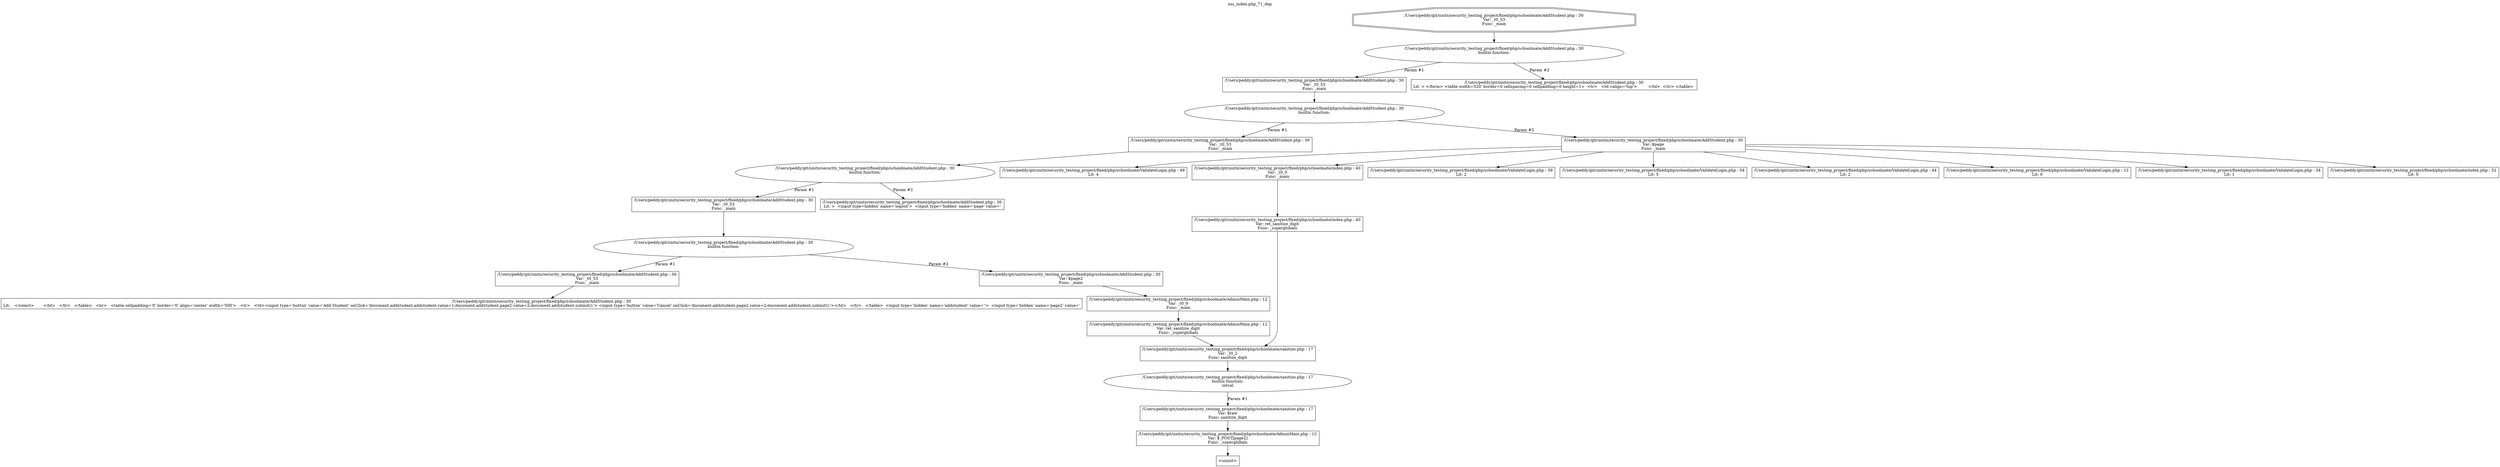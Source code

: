 digraph cfg {
  label="xss_index.php_71_dep";
  labelloc=t;
  n1 [shape=doubleoctagon, label="/Users/peddy/git/unitn/security_testing_project/fixed/php/schoolmate/AddStudent.php : 30\nVar: _t0_53\nFunc: _main\n"];
  n2 [shape=ellipse, label="/Users/peddy/git/unitn/security_testing_project/fixed/php/schoolmate/AddStudent.php : 30\nbuiltin function:\n.\n"];
  n3 [shape=box, label="/Users/peddy/git/unitn/security_testing_project/fixed/php/schoolmate/AddStudent.php : 30\nVar: _t0_53\nFunc: _main\n"];
  n4 [shape=ellipse, label="/Users/peddy/git/unitn/security_testing_project/fixed/php/schoolmate/AddStudent.php : 30\nbuiltin function:\n.\n"];
  n5 [shape=box, label="/Users/peddy/git/unitn/security_testing_project/fixed/php/schoolmate/AddStudent.php : 30\nVar: _t0_53\nFunc: _main\n"];
  n6 [shape=ellipse, label="/Users/peddy/git/unitn/security_testing_project/fixed/php/schoolmate/AddStudent.php : 30\nbuiltin function:\n.\n"];
  n7 [shape=box, label="/Users/peddy/git/unitn/security_testing_project/fixed/php/schoolmate/AddStudent.php : 30\nVar: _t0_53\nFunc: _main\n"];
  n8 [shape=ellipse, label="/Users/peddy/git/unitn/security_testing_project/fixed/php/schoolmate/AddStudent.php : 30\nbuiltin function:\n.\n"];
  n9 [shape=box, label="/Users/peddy/git/unitn/security_testing_project/fixed/php/schoolmate/AddStudent.php : 30\nVar: _t0_53\nFunc: _main\n"];
  n10 [shape=box, label="/Users/peddy/git/unitn/security_testing_project/fixed/php/schoolmate/AddStudent.php : 30\nLit: 	 </select>	</td>   </tr>   </table>   <br>   <table cellpadding='0' border='0' align='center' width='500'>   <tr>   <td><input type='button' value='Add Student' onClick='document.addstudent.addstudent.value=1;document.addstudent.page2.value=2;document.addstudent.submit();'> <input type='button' value='Cancel' onClick='document.addstudent.page2.value=2;document.addstudent.submit();'></td>   </tr>   </table>  <input type='hidden' name='addstudent' value=''>  <input type='hidden' name='page2' value='\n"];
  n11 [shape=box, label="/Users/peddy/git/unitn/security_testing_project/fixed/php/schoolmate/AddStudent.php : 30\nVar: $page2\nFunc: _main\n"];
  n12 [shape=box, label="/Users/peddy/git/unitn/security_testing_project/fixed/php/schoolmate/AdminMain.php : 12\nVar: _t0_9\nFunc: _main\n"];
  n13 [shape=box, label="/Users/peddy/git/unitn/security_testing_project/fixed/php/schoolmate/AdminMain.php : 12\nVar: ret_sanitize_digit\nFunc: _superglobals\n"];
  n14 [shape=box, label="/Users/peddy/git/unitn/security_testing_project/fixed/php/schoolmate/sanitize.php : 17\nVar: _t0_2\nFunc: sanitize_digit\n"];
  n15 [shape=ellipse, label="/Users/peddy/git/unitn/security_testing_project/fixed/php/schoolmate/sanitize.php : 17\nbuiltin function:\nintval\n"];
  n16 [shape=box, label="/Users/peddy/git/unitn/security_testing_project/fixed/php/schoolmate/sanitize.php : 17\nVar: $raw\nFunc: sanitize_digit\n"];
  n17 [shape=box, label="/Users/peddy/git/unitn/security_testing_project/fixed/php/schoolmate/AdminMain.php : 12\nVar: $_POST[page2]\nFunc: _superglobals\n"];
  n18 [shape=box, label="<uninit>"];
  n19 [shape=box, label="/Users/peddy/git/unitn/security_testing_project/fixed/php/schoolmate/AddStudent.php : 30\nLit: >  <input type=hidden' name='logout'>  <input type='hidden' name='page' value='\n"];
  n20 [shape=box, label="/Users/peddy/git/unitn/security_testing_project/fixed/php/schoolmate/AddStudent.php : 30\nVar: $page\nFunc: _main\n"];
  n21 [shape=box, label="/Users/peddy/git/unitn/security_testing_project/fixed/php/schoolmate/ValidateLogin.php : 49\nLit: 4\n"];
  n22 [shape=box, label="/Users/peddy/git/unitn/security_testing_project/fixed/php/schoolmate/index.php : 40\nVar: _t0_0\nFunc: _main\n"];
  n23 [shape=box, label="/Users/peddy/git/unitn/security_testing_project/fixed/php/schoolmate/index.php : 40\nVar: ret_sanitize_digit\nFunc: _superglobals\n"];
  n24 [shape=box, label="/Users/peddy/git/unitn/security_testing_project/fixed/php/schoolmate/ValidateLogin.php : 39\nLit: 2\n"];
  n25 [shape=box, label="/Users/peddy/git/unitn/security_testing_project/fixed/php/schoolmate/ValidateLogin.php : 54\nLit: 5\n"];
  n26 [shape=box, label="/Users/peddy/git/unitn/security_testing_project/fixed/php/schoolmate/ValidateLogin.php : 44\nLit: 2\n"];
  n27 [shape=box, label="/Users/peddy/git/unitn/security_testing_project/fixed/php/schoolmate/ValidateLogin.php : 12\nLit: 0\n"];
  n28 [shape=box, label="/Users/peddy/git/unitn/security_testing_project/fixed/php/schoolmate/ValidateLogin.php : 34\nLit: 1\n"];
  n29 [shape=box, label="/Users/peddy/git/unitn/security_testing_project/fixed/php/schoolmate/index.php : 52\nLit: 0\n"];
  n30 [shape=box, label="/Users/peddy/git/unitn/security_testing_project/fixed/php/schoolmate/AddStudent.php : 30\nLit: > </form> <table width=520' border=0 cellspacing=0 cellpadding=0 height=1>  <tr>   <td valign='top'>	&nbsp;   </td>  </tr> </table> \n"];
  n1 -> n2;
  n3 -> n4;
  n5 -> n6;
  n7 -> n8;
  n9 -> n10;
  n8 -> n9[label="Param #1"];
  n8 -> n11[label="Param #2"];
  n14 -> n15;
  n17 -> n18;
  n16 -> n17;
  n15 -> n16[label="Param #1"];
  n13 -> n14;
  n12 -> n13;
  n11 -> n12;
  n6 -> n7[label="Param #1"];
  n6 -> n19[label="Param #2"];
  n4 -> n5[label="Param #1"];
  n4 -> n20[label="Param #2"];
  n20 -> n21;
  n20 -> n22;
  n20 -> n24;
  n20 -> n25;
  n20 -> n26;
  n20 -> n27;
  n20 -> n28;
  n20 -> n29;
  n23 -> n14;
  n22 -> n23;
  n2 -> n3[label="Param #1"];
  n2 -> n30[label="Param #2"];
}

